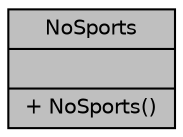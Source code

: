 digraph "NoSports"
{
 // LATEX_PDF_SIZE
  edge [fontname="Helvetica",fontsize="10",labelfontname="Helvetica",labelfontsize="10"];
  node [fontname="Helvetica",fontsize="10",shape=record];
  Node1 [label="{NoSports\n||+ NoSports()\l}",height=0.2,width=0.4,color="black", fillcolor="grey75", style="filled", fontcolor="black",tooltip=" "];
}
